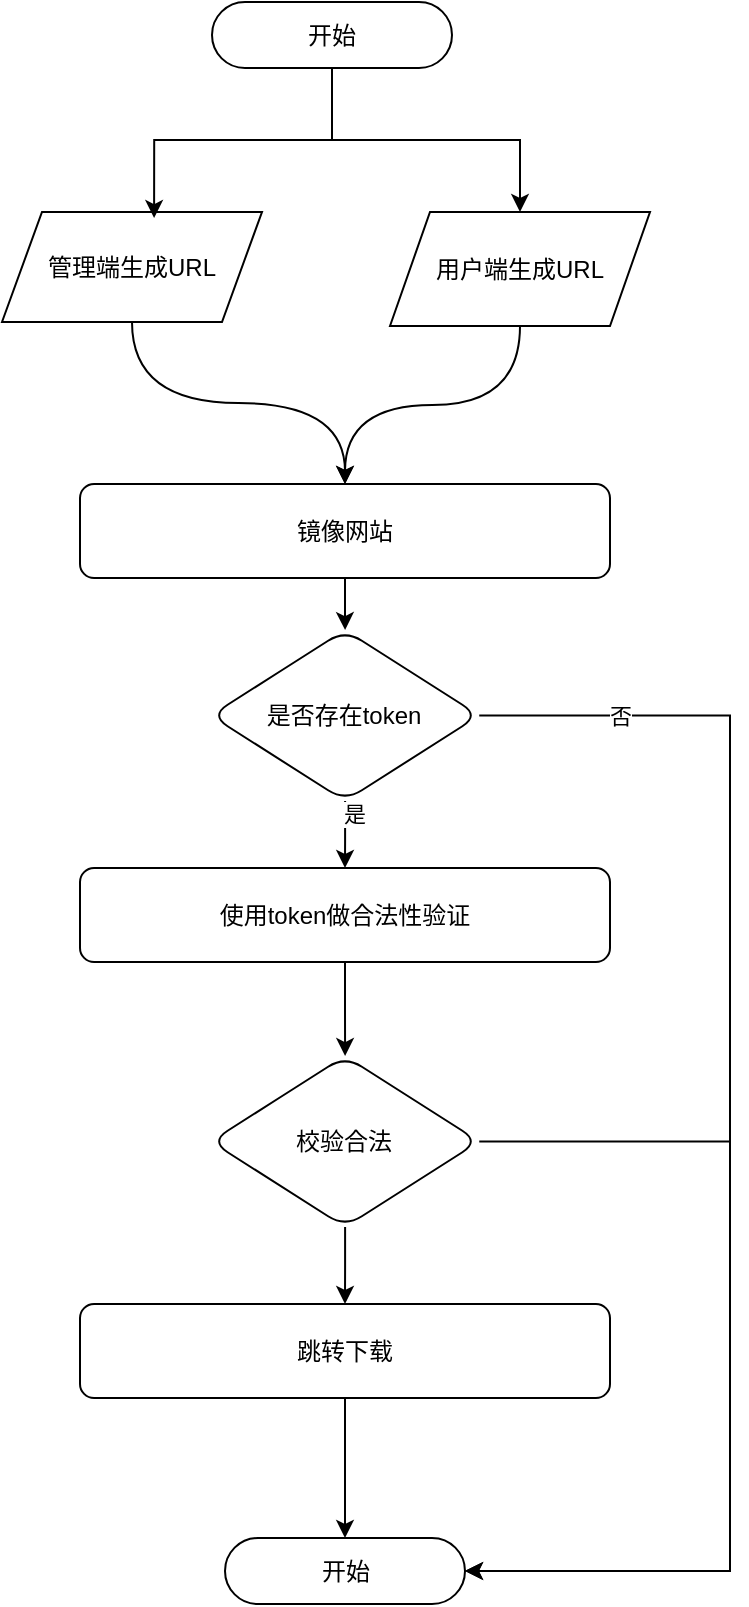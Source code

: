 <mxfile version="24.8.3">
  <diagram name="第 1 页" id="XQ7RoRogxlOBNYDJl3TE">
    <mxGraphModel dx="1434" dy="841" grid="0" gridSize="10" guides="1" tooltips="1" connect="1" arrows="1" fold="1" page="1" pageScale="1" pageWidth="3300" pageHeight="4681" math="0" shadow="0">
      <root>
        <mxCell id="0" />
        <mxCell id="1" parent="0" />
        <mxCell id="Qf1JcKywghGs4XkblV7s-2" style="edgeStyle=orthogonalEdgeStyle;rounded=0;orthogonalLoop=1;jettySize=auto;html=1;" edge="1" parent="1" source="WVlvyc_I9ev7_OBtyGi4-22" target="WVlvyc_I9ev7_OBtyGi4-24">
          <mxGeometry relative="1" as="geometry" />
        </mxCell>
        <mxCell id="WVlvyc_I9ev7_OBtyGi4-22" value="开始" style="rounded=1;whiteSpace=wrap;html=1;arcSize=50;" parent="1" vertex="1">
          <mxGeometry x="499" y="170" width="120" height="33" as="geometry" />
        </mxCell>
        <mxCell id="Qf1JcKywghGs4XkblV7s-7" style="edgeStyle=orthogonalEdgeStyle;rounded=0;orthogonalLoop=1;jettySize=auto;html=1;entryX=0.5;entryY=0;entryDx=0;entryDy=0;curved=1;" edge="1" parent="1" source="WVlvyc_I9ev7_OBtyGi4-23" target="Qf1JcKywghGs4XkblV7s-3">
          <mxGeometry relative="1" as="geometry" />
        </mxCell>
        <mxCell id="WVlvyc_I9ev7_OBtyGi4-23" value="管理端生成URL" style="shape=parallelogram;perimeter=parallelogramPerimeter;whiteSpace=wrap;html=1;fixedSize=1;" parent="1" vertex="1">
          <mxGeometry x="394" y="275" width="130" height="55" as="geometry" />
        </mxCell>
        <mxCell id="Qf1JcKywghGs4XkblV7s-8" style="edgeStyle=orthogonalEdgeStyle;rounded=0;orthogonalLoop=1;jettySize=auto;html=1;entryX=0.5;entryY=0;entryDx=0;entryDy=0;curved=1;" edge="1" parent="1" source="WVlvyc_I9ev7_OBtyGi4-24" target="Qf1JcKywghGs4XkblV7s-3">
          <mxGeometry relative="1" as="geometry" />
        </mxCell>
        <mxCell id="WVlvyc_I9ev7_OBtyGi4-24" value="用户端生成URL" style="shape=parallelogram;perimeter=parallelogramPerimeter;whiteSpace=wrap;html=1;fixedSize=1;" parent="1" vertex="1">
          <mxGeometry x="588" y="275" width="130" height="57" as="geometry" />
        </mxCell>
        <mxCell id="Qf1JcKywghGs4XkblV7s-1" style="edgeStyle=orthogonalEdgeStyle;rounded=0;orthogonalLoop=1;jettySize=auto;html=1;entryX=0.585;entryY=0.055;entryDx=0;entryDy=0;entryPerimeter=0;" edge="1" parent="1" source="WVlvyc_I9ev7_OBtyGi4-22" target="WVlvyc_I9ev7_OBtyGi4-23">
          <mxGeometry relative="1" as="geometry" />
        </mxCell>
        <mxCell id="Qf1JcKywghGs4XkblV7s-10" value="" style="edgeStyle=orthogonalEdgeStyle;rounded=0;orthogonalLoop=1;jettySize=auto;html=1;" edge="1" parent="1" source="Qf1JcKywghGs4XkblV7s-3" target="Qf1JcKywghGs4XkblV7s-9">
          <mxGeometry relative="1" as="geometry" />
        </mxCell>
        <mxCell id="Qf1JcKywghGs4XkblV7s-3" value="镜像网站" style="rounded=1;whiteSpace=wrap;html=1;" vertex="1" parent="1">
          <mxGeometry x="433" y="411" width="265" height="47" as="geometry" />
        </mxCell>
        <mxCell id="Qf1JcKywghGs4XkblV7s-12" value="" style="edgeStyle=orthogonalEdgeStyle;rounded=0;orthogonalLoop=1;jettySize=auto;html=1;" edge="1" parent="1" source="Qf1JcKywghGs4XkblV7s-9" target="Qf1JcKywghGs4XkblV7s-13">
          <mxGeometry relative="1" as="geometry">
            <mxPoint x="565.5" y="637" as="targetPoint" />
          </mxGeometry>
        </mxCell>
        <mxCell id="Qf1JcKywghGs4XkblV7s-23" value="是" style="edgeLabel;html=1;align=center;verticalAlign=middle;resizable=0;points=[];" vertex="1" connectable="0" parent="Qf1JcKywghGs4XkblV7s-12">
          <mxGeometry x="-0.669" y="3" relative="1" as="geometry">
            <mxPoint x="1" y="1" as="offset" />
          </mxGeometry>
        </mxCell>
        <mxCell id="Qf1JcKywghGs4XkblV7s-24" style="edgeStyle=orthogonalEdgeStyle;rounded=0;orthogonalLoop=1;jettySize=auto;html=1;entryX=1;entryY=0.5;entryDx=0;entryDy=0;" edge="1" parent="1" source="Qf1JcKywghGs4XkblV7s-9" target="Qf1JcKywghGs4XkblV7s-20">
          <mxGeometry relative="1" as="geometry">
            <Array as="points">
              <mxPoint x="758" y="527" />
              <mxPoint x="758" y="955" />
            </Array>
          </mxGeometry>
        </mxCell>
        <mxCell id="Qf1JcKywghGs4XkblV7s-25" value="否" style="edgeLabel;html=1;align=center;verticalAlign=middle;resizable=0;points=[];" vertex="1" connectable="0" parent="Qf1JcKywghGs4XkblV7s-24">
          <mxGeometry x="-0.699" y="-3" relative="1" as="geometry">
            <mxPoint x="-33" y="-3" as="offset" />
          </mxGeometry>
        </mxCell>
        <mxCell id="Qf1JcKywghGs4XkblV7s-9" value="是否存在token" style="rhombus;whiteSpace=wrap;html=1;rounded=1;" vertex="1" parent="1">
          <mxGeometry x="498.37" y="484" width="134.25" height="85.5" as="geometry" />
        </mxCell>
        <mxCell id="Qf1JcKywghGs4XkblV7s-16" value="" style="edgeStyle=orthogonalEdgeStyle;rounded=0;orthogonalLoop=1;jettySize=auto;html=1;" edge="1" parent="1" source="Qf1JcKywghGs4XkblV7s-13" target="Qf1JcKywghGs4XkblV7s-17">
          <mxGeometry relative="1" as="geometry">
            <mxPoint x="565.5" y="713.5" as="targetPoint" />
          </mxGeometry>
        </mxCell>
        <mxCell id="Qf1JcKywghGs4XkblV7s-13" value="使用token做合法性验证" style="rounded=1;whiteSpace=wrap;html=1;" vertex="1" parent="1">
          <mxGeometry x="433" y="603" width="265" height="47" as="geometry" />
        </mxCell>
        <mxCell id="Qf1JcKywghGs4XkblV7s-19" style="edgeStyle=orthogonalEdgeStyle;rounded=0;orthogonalLoop=1;jettySize=auto;html=1;" edge="1" parent="1" source="Qf1JcKywghGs4XkblV7s-17" target="Qf1JcKywghGs4XkblV7s-18">
          <mxGeometry relative="1" as="geometry" />
        </mxCell>
        <mxCell id="Qf1JcKywghGs4XkblV7s-22" style="edgeStyle=orthogonalEdgeStyle;rounded=0;orthogonalLoop=1;jettySize=auto;html=1;entryX=1;entryY=0.5;entryDx=0;entryDy=0;" edge="1" parent="1" source="Qf1JcKywghGs4XkblV7s-17" target="Qf1JcKywghGs4XkblV7s-20">
          <mxGeometry relative="1" as="geometry">
            <Array as="points">
              <mxPoint x="758" y="740" />
              <mxPoint x="758" y="955" />
            </Array>
          </mxGeometry>
        </mxCell>
        <mxCell id="Qf1JcKywghGs4XkblV7s-17" value="校验合法" style="rhombus;whiteSpace=wrap;html=1;rounded=1;" vertex="1" parent="1">
          <mxGeometry x="498.37" y="697" width="134.25" height="85.5" as="geometry" />
        </mxCell>
        <mxCell id="Qf1JcKywghGs4XkblV7s-21" style="edgeStyle=orthogonalEdgeStyle;rounded=0;orthogonalLoop=1;jettySize=auto;html=1;" edge="1" parent="1" source="Qf1JcKywghGs4XkblV7s-18" target="Qf1JcKywghGs4XkblV7s-20">
          <mxGeometry relative="1" as="geometry" />
        </mxCell>
        <mxCell id="Qf1JcKywghGs4XkblV7s-18" value="跳转下载" style="rounded=1;whiteSpace=wrap;html=1;" vertex="1" parent="1">
          <mxGeometry x="433" y="821" width="265" height="47" as="geometry" />
        </mxCell>
        <mxCell id="Qf1JcKywghGs4XkblV7s-20" value="开始" style="rounded=1;whiteSpace=wrap;html=1;arcSize=50;" vertex="1" parent="1">
          <mxGeometry x="505.5" y="938" width="120" height="33" as="geometry" />
        </mxCell>
      </root>
    </mxGraphModel>
  </diagram>
</mxfile>
